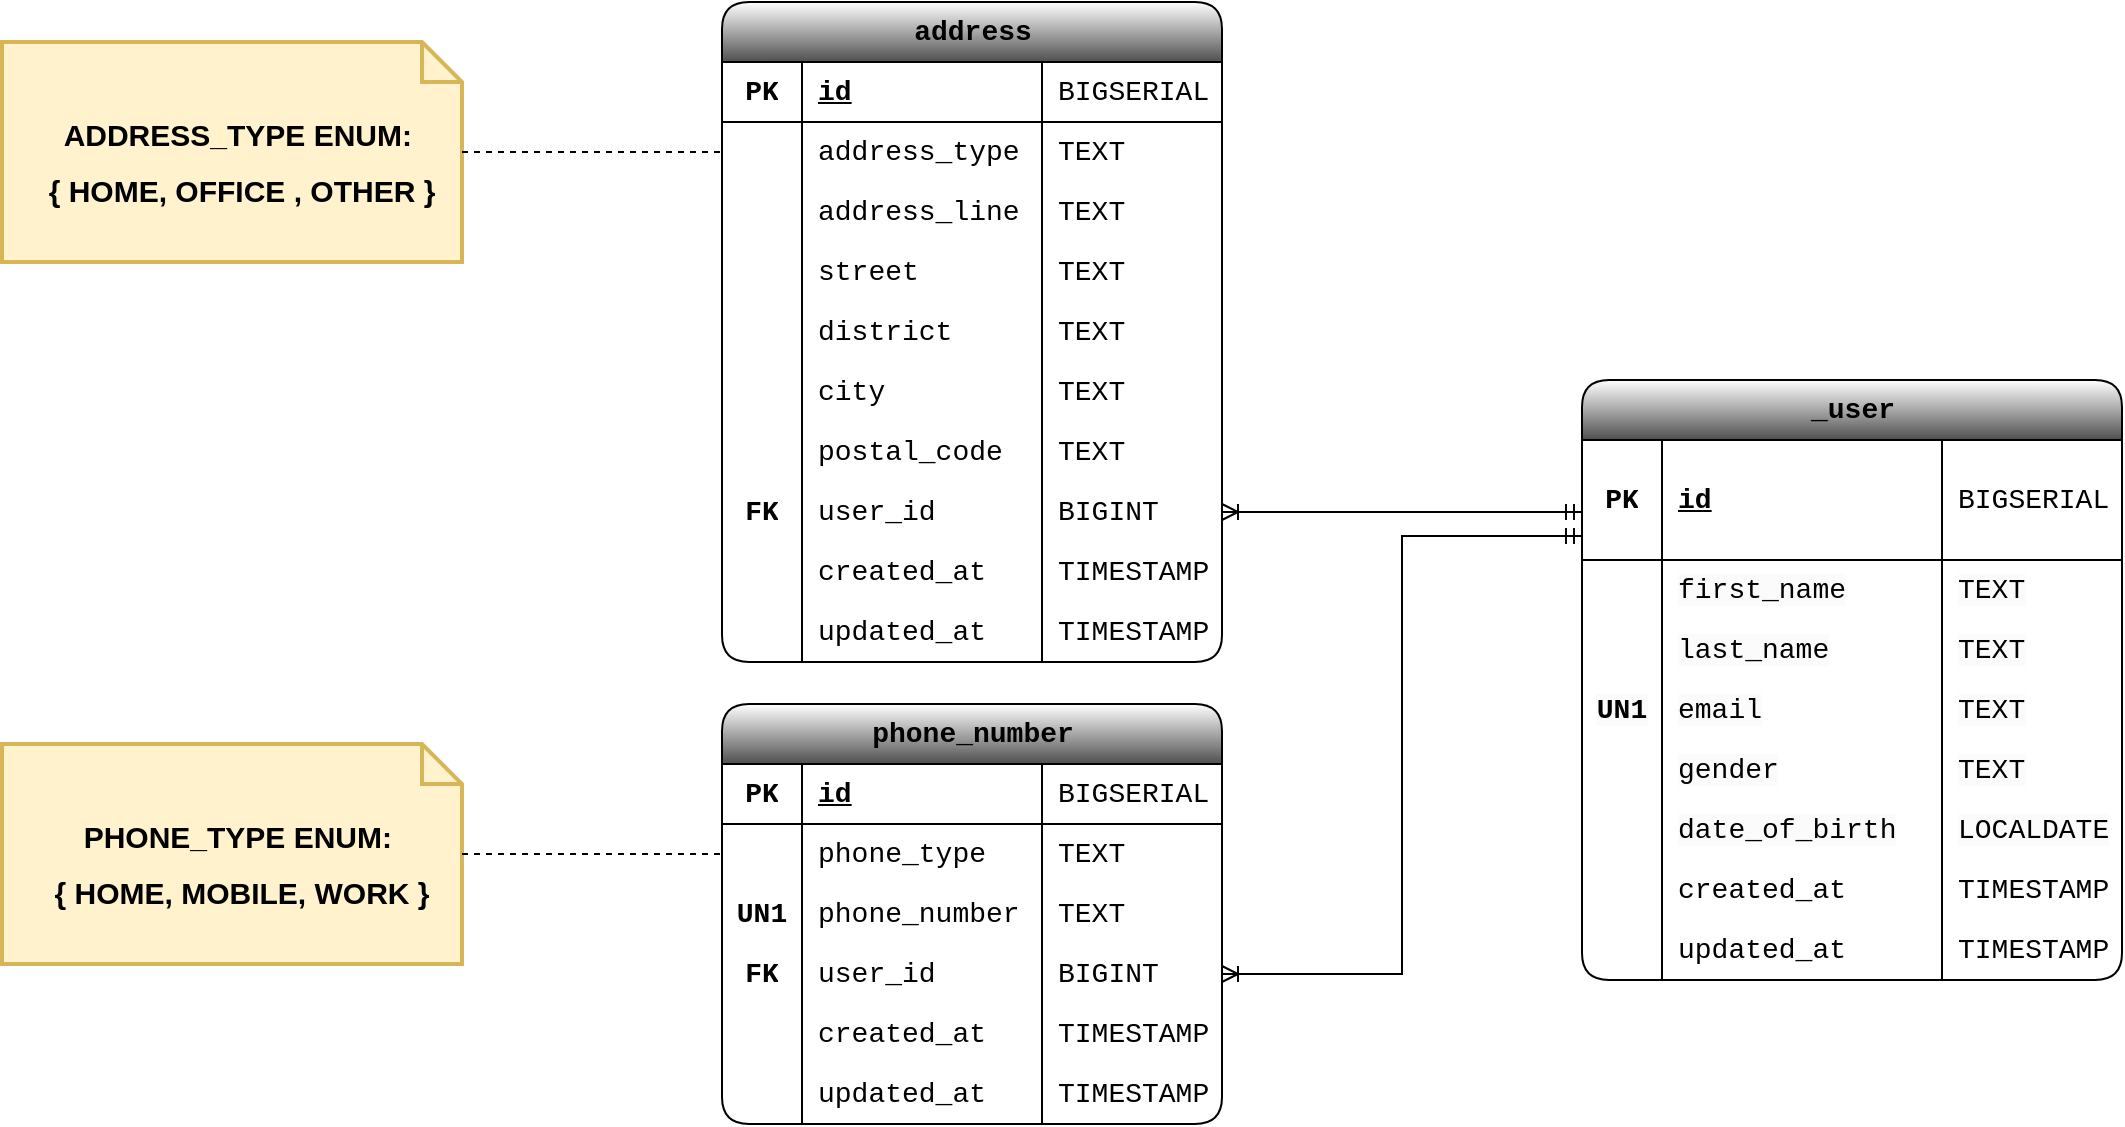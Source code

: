<mxfile version="22.1.22" type="embed">
  <diagram id="pfsB7XO9vnvyB_blYcO5" name="Page-1">
    <mxGraphModel dx="973" dy="765" grid="1" gridSize="10" guides="1" tooltips="1" connect="1" arrows="1" fold="1" page="1" pageScale="1" pageWidth="3300" pageHeight="4681" math="0" shadow="0">
      <root>
        <mxCell id="0" />
        <mxCell id="1" parent="0" />
        <mxCell id="47" value="_user" style="shape=table;startSize=30;container=1;collapsible=1;childLayout=tableLayout;fixedRows=1;rowLines=0;fontStyle=1;align=center;resizeLast=1;html=1;rounded=1;swimlaneFillColor=default;swimlaneLine=1;shadow=0;gradientDirection=south;gradientColor=#4F4F4F;fontFamily=Courier New;fontSize=14;verticalAlign=middle;fontColor=default;labelBackgroundColor=none;" parent="1" vertex="1">
          <mxGeometry x="870" y="1350" width="270" height="300" as="geometry" />
        </mxCell>
        <mxCell id="48" value="" style="shape=tableRow;horizontal=0;startSize=0;swimlaneHead=0;swimlaneBody=0;fillColor=none;collapsible=0;dropTarget=0;points=[[0,0.5],[1,0.5]];portConstraint=eastwest;top=0;left=0;right=0;bottom=1;fontFamily=Courier New;fontSize=14;verticalAlign=middle;fontColor=default;labelBackgroundColor=default;" parent="47" vertex="1">
          <mxGeometry y="30" width="270" height="60" as="geometry" />
        </mxCell>
        <mxCell id="49" value="PK" style="shape=partialRectangle;connectable=1;fillColor=none;top=0;left=0;bottom=0;right=0;fontStyle=1;overflow=hidden;html=1;fontFamily=Courier New;fontSize=14;verticalAlign=middle;fontColor=default;labelBackgroundColor=default;perimeter=rectanglePerimeter;snapToPoint=0;fixDash=0;points=[[0,0.2,0,0,0],[0,0.4,0,0,0],[0,0.6,0,0,0],[0,0.8,0,0,0]];" parent="48" vertex="1">
          <mxGeometry width="40" height="60" as="geometry">
            <mxRectangle width="40" height="60" as="alternateBounds" />
          </mxGeometry>
        </mxCell>
        <mxCell id="50" value="id" style="shape=partialRectangle;connectable=0;fillColor=none;top=0;left=0;bottom=0;right=0;align=left;spacingLeft=6;fontStyle=5;overflow=hidden;html=1;fontFamily=Courier New;fontSize=14;verticalAlign=middle;fontColor=default;labelBackgroundColor=default;" parent="48" vertex="1">
          <mxGeometry x="40" width="140" height="60" as="geometry">
            <mxRectangle width="140" height="60" as="alternateBounds" />
          </mxGeometry>
        </mxCell>
        <mxCell id="51" value="BIGSERIAL" style="shape=partialRectangle;connectable=1;fillColor=none;top=0;left=0;bottom=0;right=0;align=left;spacingLeft=6;fontStyle=0;overflow=hidden;html=1;fontFamily=Courier New;fontSize=14;verticalAlign=middle;fontColor=default;labelBackgroundColor=default;points=[[1,0.2,0,0,0],[1,0.4,0,0,0],[1,0.6,0,0,0],[1,0.8,0,0,0]];" parent="48" vertex="1">
          <mxGeometry x="180" width="90" height="60" as="geometry">
            <mxRectangle width="90" height="60" as="alternateBounds" />
          </mxGeometry>
        </mxCell>
        <mxCell id="52" style="shape=tableRow;horizontal=0;startSize=0;swimlaneHead=0;swimlaneBody=0;fillColor=none;collapsible=0;dropTarget=0;points=[[0,0.5],[1,0.5]];portConstraint=eastwest;top=0;left=0;right=0;bottom=0;fontFamily=Courier New;fontSize=14;verticalAlign=middle;fontColor=default;labelBackgroundColor=default;" parent="47" vertex="1">
          <mxGeometry y="90" width="270" height="30" as="geometry" />
        </mxCell>
        <mxCell id="53" value="" style="shape=partialRectangle;connectable=0;fillColor=none;top=0;left=0;bottom=0;right=0;editable=1;overflow=hidden;html=1;fontStyle=1;fontFamily=Courier New;fontSize=14;verticalAlign=middle;fontColor=default;labelBackgroundColor=default;" parent="52" vertex="1">
          <mxGeometry width="40" height="30" as="geometry">
            <mxRectangle width="40" height="30" as="alternateBounds" />
          </mxGeometry>
        </mxCell>
        <mxCell id="54" value="&lt;span style=&quot;background-color: rgb(251, 251, 251);&quot;&gt;first_name&lt;/span&gt;" style="shape=partialRectangle;connectable=0;fillColor=none;top=0;left=0;bottom=0;right=0;align=left;spacingLeft=6;overflow=hidden;html=1;fontFamily=Courier New;fontSize=14;verticalAlign=middle;fontColor=default;labelBackgroundColor=default;" parent="52" vertex="1">
          <mxGeometry x="40" width="140" height="30" as="geometry">
            <mxRectangle width="140" height="30" as="alternateBounds" />
          </mxGeometry>
        </mxCell>
        <mxCell id="55" value="&lt;span style=&quot;background-color: rgb(251, 251, 251);&quot;&gt;TEXT&lt;/span&gt;" style="shape=partialRectangle;connectable=0;fillColor=none;top=0;left=0;bottom=0;right=0;align=left;spacingLeft=6;overflow=hidden;html=1;fontFamily=Courier New;fontSize=14;verticalAlign=middle;fontColor=default;labelBackgroundColor=default;" parent="52" vertex="1">
          <mxGeometry x="180" width="90" height="30" as="geometry">
            <mxRectangle width="90" height="30" as="alternateBounds" />
          </mxGeometry>
        </mxCell>
        <mxCell id="56" style="shape=tableRow;horizontal=0;startSize=0;swimlaneHead=0;swimlaneBody=0;fillColor=none;collapsible=0;dropTarget=0;points=[[0,0.5],[1,0.5]];portConstraint=eastwest;top=0;left=0;right=0;bottom=0;fontFamily=Courier New;fontSize=14;verticalAlign=middle;fontColor=default;labelBackgroundColor=default;" parent="47" vertex="1">
          <mxGeometry y="120" width="270" height="30" as="geometry" />
        </mxCell>
        <mxCell id="57" style="shape=partialRectangle;connectable=0;fillColor=none;top=0;left=0;bottom=0;right=0;editable=1;overflow=hidden;html=1;fontStyle=1;fontFamily=Courier New;fontSize=14;verticalAlign=middle;fontColor=default;labelBackgroundColor=default;" parent="56" vertex="1">
          <mxGeometry width="40" height="30" as="geometry">
            <mxRectangle width="40" height="30" as="alternateBounds" />
          </mxGeometry>
        </mxCell>
        <mxCell id="58" value="&lt;span style=&quot;background-color: rgb(251, 251, 251);&quot;&gt;last_name&lt;/span&gt;" style="shape=partialRectangle;connectable=0;fillColor=none;top=0;left=0;bottom=0;right=0;align=left;spacingLeft=6;overflow=hidden;html=1;fontFamily=Courier New;fontSize=14;verticalAlign=middle;fontColor=default;labelBackgroundColor=default;" parent="56" vertex="1">
          <mxGeometry x="40" width="140" height="30" as="geometry">
            <mxRectangle width="140" height="30" as="alternateBounds" />
          </mxGeometry>
        </mxCell>
        <mxCell id="59" value="&lt;span style=&quot;background-color: rgb(251, 251, 251);&quot;&gt;TEXT&lt;/span&gt;" style="shape=partialRectangle;connectable=0;fillColor=none;top=0;left=0;bottom=0;right=0;align=left;spacingLeft=6;overflow=hidden;html=1;fontFamily=Courier New;fontSize=14;verticalAlign=middle;fontColor=default;labelBackgroundColor=default;" parent="56" vertex="1">
          <mxGeometry x="180" width="90" height="30" as="geometry">
            <mxRectangle width="90" height="30" as="alternateBounds" />
          </mxGeometry>
        </mxCell>
        <mxCell id="60" style="shape=tableRow;horizontal=0;startSize=0;swimlaneHead=0;swimlaneBody=0;fillColor=none;collapsible=0;dropTarget=0;points=[[0,0.5],[1,0.5]];portConstraint=eastwest;top=0;left=0;right=0;bottom=0;fontFamily=Courier New;fontSize=14;verticalAlign=middle;fontColor=default;labelBackgroundColor=default;" parent="47" vertex="1">
          <mxGeometry y="150" width="270" height="30" as="geometry" />
        </mxCell>
        <mxCell id="61" value="&lt;span style=&quot;background-color: rgb(251, 251, 251);&quot;&gt;UN1&lt;/span&gt;" style="shape=partialRectangle;connectable=0;fillColor=none;top=0;left=0;bottom=0;right=0;editable=1;overflow=hidden;html=1;fontStyle=1;fontFamily=Courier New;fontSize=14;verticalAlign=middle;fontColor=default;labelBackgroundColor=default;" parent="60" vertex="1">
          <mxGeometry width="40" height="30" as="geometry">
            <mxRectangle width="40" height="30" as="alternateBounds" />
          </mxGeometry>
        </mxCell>
        <mxCell id="62" value="&lt;span style=&quot;background-color: rgb(251, 251, 251);&quot;&gt;email&lt;/span&gt;" style="shape=partialRectangle;connectable=0;fillColor=none;top=0;left=0;bottom=0;right=0;align=left;spacingLeft=6;overflow=hidden;html=1;fontFamily=Courier New;fontSize=14;verticalAlign=middle;fontColor=default;labelBackgroundColor=default;" parent="60" vertex="1">
          <mxGeometry x="40" width="140" height="30" as="geometry">
            <mxRectangle width="140" height="30" as="alternateBounds" />
          </mxGeometry>
        </mxCell>
        <mxCell id="63" value="&lt;span style=&quot;background-color: rgb(251, 251, 251);&quot;&gt;TEXT&lt;/span&gt;" style="shape=partialRectangle;connectable=0;fillColor=none;top=0;left=0;bottom=0;right=0;align=left;spacingLeft=6;overflow=hidden;html=1;fontFamily=Courier New;fontSize=14;verticalAlign=middle;fontColor=default;labelBackgroundColor=default;" parent="60" vertex="1">
          <mxGeometry x="180" width="90" height="30" as="geometry">
            <mxRectangle width="90" height="30" as="alternateBounds" />
          </mxGeometry>
        </mxCell>
        <mxCell id="64" style="shape=tableRow;horizontal=0;startSize=0;swimlaneHead=0;swimlaneBody=0;fillColor=none;collapsible=0;dropTarget=0;points=[[0,0.5],[1,0.5]];portConstraint=eastwest;top=0;left=0;right=0;bottom=0;fontFamily=Courier New;fontSize=14;verticalAlign=middle;fontColor=default;labelBackgroundColor=default;" parent="47" vertex="1">
          <mxGeometry y="180" width="270" height="30" as="geometry" />
        </mxCell>
        <mxCell id="65" style="shape=partialRectangle;connectable=0;fillColor=none;top=0;left=0;bottom=0;right=0;editable=1;overflow=hidden;html=1;fontStyle=1;fontFamily=Courier New;fontSize=14;verticalAlign=middle;fontColor=default;labelBackgroundColor=default;" parent="64" vertex="1">
          <mxGeometry width="40" height="30" as="geometry">
            <mxRectangle width="40" height="30" as="alternateBounds" />
          </mxGeometry>
        </mxCell>
        <mxCell id="66" value="&lt;span style=&quot;background-color: rgb(251, 251, 251);&quot;&gt;gender&lt;/span&gt;" style="shape=partialRectangle;connectable=0;fillColor=none;top=0;left=0;bottom=0;right=0;align=left;spacingLeft=6;overflow=hidden;html=1;fontFamily=Courier New;fontSize=14;verticalAlign=middle;fontColor=default;labelBackgroundColor=default;" parent="64" vertex="1">
          <mxGeometry x="40" width="140" height="30" as="geometry">
            <mxRectangle width="140" height="30" as="alternateBounds" />
          </mxGeometry>
        </mxCell>
        <mxCell id="67" value="&lt;span style=&quot;background-color: rgb(251, 251, 251);&quot;&gt;TEXT&lt;/span&gt;" style="shape=partialRectangle;connectable=0;fillColor=none;top=0;left=0;bottom=0;right=0;align=left;spacingLeft=6;overflow=hidden;html=1;fontFamily=Courier New;fontSize=14;verticalAlign=middle;fontColor=default;labelBackgroundColor=default;" parent="64" vertex="1">
          <mxGeometry x="180" width="90" height="30" as="geometry">
            <mxRectangle width="90" height="30" as="alternateBounds" />
          </mxGeometry>
        </mxCell>
        <mxCell id="68" style="shape=tableRow;horizontal=0;startSize=0;swimlaneHead=0;swimlaneBody=0;fillColor=none;collapsible=0;dropTarget=0;points=[[0,0.5],[1,0.5]];portConstraint=eastwest;top=0;left=0;right=0;bottom=0;fontFamily=Courier New;fontSize=14;verticalAlign=middle;fontColor=default;labelBackgroundColor=default;" parent="47" vertex="1">
          <mxGeometry y="210" width="270" height="30" as="geometry" />
        </mxCell>
        <mxCell id="69" style="shape=partialRectangle;connectable=0;fillColor=none;top=0;left=0;bottom=0;right=0;editable=1;overflow=hidden;html=1;fontStyle=1;fontFamily=Courier New;fontSize=14;verticalAlign=middle;fontColor=default;labelBackgroundColor=default;" parent="68" vertex="1">
          <mxGeometry width="40" height="30" as="geometry">
            <mxRectangle width="40" height="30" as="alternateBounds" />
          </mxGeometry>
        </mxCell>
        <mxCell id="70" value="&lt;span style=&quot;background-color: rgb(251, 251, 251);&quot;&gt;date_of_birth&lt;/span&gt;" style="shape=partialRectangle;connectable=0;fillColor=none;top=0;left=0;bottom=0;right=0;align=left;spacingLeft=6;overflow=hidden;html=1;fontFamily=Courier New;fontSize=14;verticalAlign=middle;fontColor=default;labelBackgroundColor=default;" parent="68" vertex="1">
          <mxGeometry x="40" width="140" height="30" as="geometry">
            <mxRectangle width="140" height="30" as="alternateBounds" />
          </mxGeometry>
        </mxCell>
        <mxCell id="71" value="&lt;span style=&quot;background-color: rgb(251, 251, 251);&quot;&gt;LOCALDATE&lt;/span&gt;" style="shape=partialRectangle;connectable=0;fillColor=none;top=0;left=0;bottom=0;right=0;align=left;spacingLeft=6;overflow=hidden;html=1;fontFamily=Courier New;fontSize=14;verticalAlign=middle;fontColor=default;labelBackgroundColor=default;" parent="68" vertex="1">
          <mxGeometry x="180" width="90" height="30" as="geometry">
            <mxRectangle width="90" height="30" as="alternateBounds" />
          </mxGeometry>
        </mxCell>
        <mxCell id="84" value="" style="shape=tableRow;horizontal=0;startSize=0;swimlaneHead=0;swimlaneBody=0;fillColor=none;collapsible=0;dropTarget=0;points=[[0,0.5],[1,0.5]];portConstraint=eastwest;top=0;left=0;right=0;bottom=0;fontFamily=Courier New;fontSize=14;verticalAlign=middle;fontColor=default;labelBackgroundColor=default;" parent="47" vertex="1">
          <mxGeometry y="240" width="270" height="30" as="geometry" />
        </mxCell>
        <mxCell id="85" value="" style="shape=partialRectangle;connectable=0;fillColor=none;top=0;left=0;bottom=0;right=0;editable=1;overflow=hidden;html=1;fontStyle=1;fontFamily=Courier New;fontSize=14;verticalAlign=middle;fontColor=default;labelBackgroundColor=default;" parent="84" vertex="1">
          <mxGeometry width="40" height="30" as="geometry">
            <mxRectangle width="40" height="30" as="alternateBounds" />
          </mxGeometry>
        </mxCell>
        <mxCell id="86" value="created_at" style="shape=partialRectangle;connectable=0;fillColor=none;top=0;left=0;bottom=0;right=0;align=left;spacingLeft=6;overflow=hidden;html=1;fontFamily=Courier New;fontSize=14;verticalAlign=middle;fontColor=default;labelBackgroundColor=default;" parent="84" vertex="1">
          <mxGeometry x="40" width="140" height="30" as="geometry">
            <mxRectangle width="140" height="30" as="alternateBounds" />
          </mxGeometry>
        </mxCell>
        <mxCell id="87" value="TIMESTAMP" style="shape=partialRectangle;connectable=0;fillColor=none;top=0;left=0;bottom=0;right=0;align=left;spacingLeft=6;overflow=hidden;html=1;fontFamily=Courier New;fontSize=14;verticalAlign=middle;fontColor=default;labelBackgroundColor=default;" parent="84" vertex="1">
          <mxGeometry x="180" width="90" height="30" as="geometry">
            <mxRectangle width="90" height="30" as="alternateBounds" />
          </mxGeometry>
        </mxCell>
        <mxCell id="88" style="shape=tableRow;horizontal=0;startSize=0;swimlaneHead=0;swimlaneBody=0;fillColor=none;collapsible=0;dropTarget=0;points=[[0,0.5],[1,0.5]];portConstraint=eastwest;top=0;left=0;right=0;bottom=0;fontFamily=Courier New;fontSize=14;verticalAlign=middle;fontColor=default;labelBackgroundColor=default;" parent="47" vertex="1">
          <mxGeometry y="270" width="270" height="30" as="geometry" />
        </mxCell>
        <mxCell id="89" style="shape=partialRectangle;connectable=0;fillColor=none;top=0;left=0;bottom=0;right=0;editable=1;overflow=hidden;html=1;fontFamily=Courier New;fontSize=14;verticalAlign=middle;fontColor=default;labelBackgroundColor=default;" parent="88" vertex="1">
          <mxGeometry width="40" height="30" as="geometry">
            <mxRectangle width="40" height="30" as="alternateBounds" />
          </mxGeometry>
        </mxCell>
        <mxCell id="90" value="updated_at" style="shape=partialRectangle;connectable=0;fillColor=none;top=0;left=0;bottom=0;right=0;align=left;spacingLeft=6;overflow=hidden;html=1;fontFamily=Courier New;fontSize=14;verticalAlign=middle;fontColor=default;labelBackgroundColor=default;" parent="88" vertex="1">
          <mxGeometry x="40" width="140" height="30" as="geometry">
            <mxRectangle width="140" height="30" as="alternateBounds" />
          </mxGeometry>
        </mxCell>
        <mxCell id="91" value="TIMESTAMP" style="shape=partialRectangle;connectable=0;fillColor=none;top=0;left=0;bottom=0;right=0;align=left;spacingLeft=6;overflow=hidden;html=1;fontFamily=Courier New;fontSize=14;verticalAlign=middle;fontColor=default;labelBackgroundColor=default;" parent="88" vertex="1">
          <mxGeometry x="180" width="90" height="30" as="geometry">
            <mxRectangle width="90" height="30" as="alternateBounds" />
          </mxGeometry>
        </mxCell>
        <mxCell id="92" value="phone_number" style="shape=table;startSize=30;container=1;collapsible=1;childLayout=tableLayout;fixedRows=1;rowLines=0;fontStyle=1;align=center;resizeLast=1;html=1;rounded=1;swimlaneFillColor=default;gradientColor=#4f4f4f;fontFamily=Courier New;fontSize=14;verticalAlign=middle;fontColor=default;labelBackgroundColor=none;" parent="1" vertex="1">
          <mxGeometry x="440" y="1512" width="250" height="210" as="geometry" />
        </mxCell>
        <mxCell id="93" value="" style="shape=tableRow;horizontal=0;startSize=0;swimlaneHead=0;swimlaneBody=0;fillColor=none;collapsible=0;dropTarget=0;points=[[0,0.5],[1,0.5]];portConstraint=eastwest;top=0;left=0;right=0;bottom=1;html=1;fontFamily=Courier New;fontSize=14;verticalAlign=middle;fontColor=default;labelBackgroundColor=default;" parent="92" vertex="1">
          <mxGeometry y="30" width="250" height="30" as="geometry" />
        </mxCell>
        <mxCell id="94" value="PK" style="shape=partialRectangle;connectable=0;fillColor=none;top=0;left=0;bottom=0;right=0;fontStyle=1;overflow=hidden;html=1;fontFamily=Courier New;fontSize=14;verticalAlign=middle;fontColor=default;labelBackgroundColor=default;" parent="93" vertex="1">
          <mxGeometry width="40" height="30" as="geometry">
            <mxRectangle width="40" height="30" as="alternateBounds" />
          </mxGeometry>
        </mxCell>
        <mxCell id="95" value="id" style="shape=partialRectangle;connectable=0;fillColor=none;top=0;left=0;bottom=0;right=0;align=left;spacingLeft=6;fontStyle=5;overflow=hidden;html=1;fontFamily=Courier New;fontSize=14;verticalAlign=middle;fontColor=default;labelBackgroundColor=default;" parent="93" vertex="1">
          <mxGeometry x="40" width="120" height="30" as="geometry">
            <mxRectangle width="120" height="30" as="alternateBounds" />
          </mxGeometry>
        </mxCell>
        <mxCell id="96" value="BIGSERIAL" style="shape=partialRectangle;connectable=0;fillColor=none;top=0;left=0;bottom=0;right=0;align=left;spacingLeft=6;fontStyle=0;overflow=hidden;html=1;fontFamily=Courier New;fontSize=14;verticalAlign=middle;fontColor=default;labelBackgroundColor=default;" parent="93" vertex="1">
          <mxGeometry x="160" width="90" height="30" as="geometry">
            <mxRectangle width="90" height="30" as="alternateBounds" />
          </mxGeometry>
        </mxCell>
        <mxCell id="97" style="shape=tableRow;horizontal=0;startSize=0;swimlaneHead=0;swimlaneBody=0;fillColor=none;collapsible=0;dropTarget=0;points=[[0,0.5],[1,0.5]];portConstraint=eastwest;top=0;left=0;right=0;bottom=0;html=1;fontFamily=Courier New;fontSize=14;verticalAlign=middle;fontColor=default;labelBackgroundColor=default;" parent="92" vertex="1">
          <mxGeometry y="60" width="250" height="30" as="geometry" />
        </mxCell>
        <mxCell id="98" value="" style="shape=partialRectangle;connectable=0;fillColor=none;top=0;left=0;bottom=0;right=0;editable=1;overflow=hidden;html=1;fontFamily=Courier New;fontSize=14;verticalAlign=middle;fontColor=default;labelBackgroundColor=default;" parent="97" vertex="1">
          <mxGeometry width="40" height="30" as="geometry">
            <mxRectangle width="40" height="30" as="alternateBounds" />
          </mxGeometry>
        </mxCell>
        <mxCell id="99" value="phone_type" style="shape=partialRectangle;connectable=0;fillColor=none;top=0;left=0;bottom=0;right=0;align=left;spacingLeft=6;overflow=hidden;html=1;fontFamily=Courier New;fontSize=14;verticalAlign=middle;fontColor=default;labelBackgroundColor=default;" parent="97" vertex="1">
          <mxGeometry x="40" width="120" height="30" as="geometry">
            <mxRectangle width="120" height="30" as="alternateBounds" />
          </mxGeometry>
        </mxCell>
        <mxCell id="100" value="TEXT" style="shape=partialRectangle;connectable=0;fillColor=none;top=0;left=0;bottom=0;right=0;align=left;spacingLeft=6;overflow=hidden;html=1;fontFamily=Courier New;fontSize=14;verticalAlign=middle;fontColor=default;labelBackgroundColor=default;" parent="97" vertex="1">
          <mxGeometry x="160" width="90" height="30" as="geometry">
            <mxRectangle width="90" height="30" as="alternateBounds" />
          </mxGeometry>
        </mxCell>
        <mxCell id="101" style="shape=tableRow;horizontal=0;startSize=0;swimlaneHead=0;swimlaneBody=0;fillColor=none;collapsible=0;dropTarget=0;points=[[0,0.5],[1,0.5]];portConstraint=eastwest;top=0;left=0;right=0;bottom=0;html=1;fontFamily=Courier New;fontSize=14;verticalAlign=middle;fontColor=default;labelBackgroundColor=default;" parent="92" vertex="1">
          <mxGeometry y="90" width="250" height="30" as="geometry" />
        </mxCell>
        <mxCell id="102" value="&lt;b style=&quot;border-color: var(--border-color); forced-color-adjust: none;&quot;&gt;UN1&lt;/b&gt;" style="shape=partialRectangle;connectable=0;fillColor=none;top=0;left=0;bottom=0;right=0;editable=1;overflow=hidden;html=1;fontFamily=Courier New;fontSize=14;verticalAlign=middle;fontColor=default;labelBackgroundColor=default;" parent="101" vertex="1">
          <mxGeometry width="40" height="30" as="geometry">
            <mxRectangle width="40" height="30" as="alternateBounds" />
          </mxGeometry>
        </mxCell>
        <mxCell id="103" value="phone_number" style="shape=partialRectangle;connectable=0;fillColor=none;top=0;left=0;bottom=0;right=0;align=left;spacingLeft=6;overflow=hidden;html=1;fontFamily=Courier New;fontSize=14;verticalAlign=middle;fontColor=default;labelBackgroundColor=default;" parent="101" vertex="1">
          <mxGeometry x="40" width="120" height="30" as="geometry">
            <mxRectangle width="120" height="30" as="alternateBounds" />
          </mxGeometry>
        </mxCell>
        <mxCell id="104" value="TEXT" style="shape=partialRectangle;connectable=0;fillColor=none;top=0;left=0;bottom=0;right=0;align=left;spacingLeft=6;overflow=hidden;html=1;fontFamily=Courier New;fontSize=14;verticalAlign=middle;fontColor=default;labelBackgroundColor=default;" parent="101" vertex="1">
          <mxGeometry x="160" width="90" height="30" as="geometry">
            <mxRectangle width="90" height="30" as="alternateBounds" />
          </mxGeometry>
        </mxCell>
        <mxCell id="105" style="shape=tableRow;horizontal=0;startSize=0;swimlaneHead=0;swimlaneBody=0;fillColor=none;collapsible=0;dropTarget=0;points=[[0,0.5],[1,0.5]];portConstraint=eastwest;top=0;left=0;right=0;bottom=0;html=1;fontFamily=Courier New;fontSize=14;verticalAlign=middle;fontColor=default;labelBackgroundColor=default;" parent="92" vertex="1">
          <mxGeometry y="120" width="250" height="30" as="geometry" />
        </mxCell>
        <mxCell id="106" value="&lt;b style=&quot;border-color: var(--border-color);&quot;&gt;FK&lt;/b&gt;" style="shape=partialRectangle;connectable=0;fillColor=none;top=0;left=0;bottom=0;right=0;editable=1;overflow=hidden;html=1;fontFamily=Courier New;fontSize=14;verticalAlign=middle;fontColor=default;labelBackgroundColor=default;" parent="105" vertex="1">
          <mxGeometry width="40" height="30" as="geometry">
            <mxRectangle width="40" height="30" as="alternateBounds" />
          </mxGeometry>
        </mxCell>
        <mxCell id="107" value="user_id" style="shape=partialRectangle;connectable=0;fillColor=none;top=0;left=0;bottom=0;right=0;align=left;spacingLeft=6;overflow=hidden;html=1;fontFamily=Courier New;fontSize=14;verticalAlign=middle;fontColor=default;labelBackgroundColor=default;" parent="105" vertex="1">
          <mxGeometry x="40" width="120" height="30" as="geometry">
            <mxRectangle width="120" height="30" as="alternateBounds" />
          </mxGeometry>
        </mxCell>
        <mxCell id="108" value="BIGINT" style="shape=partialRectangle;connectable=0;fillColor=none;top=0;left=0;bottom=0;right=0;align=left;spacingLeft=6;overflow=hidden;html=1;fontFamily=Courier New;fontSize=14;verticalAlign=middle;fontColor=default;labelBackgroundColor=default;" parent="105" vertex="1">
          <mxGeometry x="160" width="90" height="30" as="geometry">
            <mxRectangle width="90" height="30" as="alternateBounds" />
          </mxGeometry>
        </mxCell>
        <mxCell id="109" value="" style="shape=tableRow;horizontal=0;startSize=0;swimlaneHead=0;swimlaneBody=0;fillColor=none;collapsible=0;dropTarget=0;points=[[0,0.5],[1,0.5]];portConstraint=eastwest;top=0;left=0;right=0;bottom=0;html=1;fontFamily=Courier New;fontSize=14;verticalAlign=middle;fontColor=default;labelBackgroundColor=default;" parent="92" vertex="1">
          <mxGeometry y="150" width="250" height="30" as="geometry" />
        </mxCell>
        <mxCell id="110" value="" style="shape=partialRectangle;connectable=0;fillColor=none;top=0;left=0;bottom=0;right=0;editable=1;overflow=hidden;html=1;fontFamily=Courier New;fontSize=14;verticalAlign=middle;fontColor=default;labelBackgroundColor=default;" parent="109" vertex="1">
          <mxGeometry width="40" height="30" as="geometry">
            <mxRectangle width="40" height="30" as="alternateBounds" />
          </mxGeometry>
        </mxCell>
        <mxCell id="111" value="created_at" style="shape=partialRectangle;connectable=0;fillColor=none;top=0;left=0;bottom=0;right=0;align=left;spacingLeft=6;overflow=hidden;html=1;fontFamily=Courier New;fontSize=14;verticalAlign=middle;fontColor=default;labelBackgroundColor=default;" parent="109" vertex="1">
          <mxGeometry x="40" width="120" height="30" as="geometry">
            <mxRectangle width="120" height="30" as="alternateBounds" />
          </mxGeometry>
        </mxCell>
        <mxCell id="112" value="TIMESTAMP" style="shape=partialRectangle;connectable=0;fillColor=none;top=0;left=0;bottom=0;right=0;align=left;spacingLeft=6;overflow=hidden;html=1;fontFamily=Courier New;fontSize=14;verticalAlign=middle;fontColor=default;labelBackgroundColor=default;" parent="109" vertex="1">
          <mxGeometry x="160" width="90" height="30" as="geometry">
            <mxRectangle width="90" height="30" as="alternateBounds" />
          </mxGeometry>
        </mxCell>
        <mxCell id="113" style="shape=tableRow;horizontal=0;startSize=0;swimlaneHead=0;swimlaneBody=0;fillColor=none;collapsible=0;dropTarget=0;points=[[0,0.5],[1,0.5]];portConstraint=eastwest;top=0;left=0;right=0;bottom=0;html=1;fontFamily=Courier New;fontSize=14;verticalAlign=middle;fontColor=default;labelBackgroundColor=default;" parent="92" vertex="1">
          <mxGeometry y="180" width="250" height="30" as="geometry" />
        </mxCell>
        <mxCell id="114" style="shape=partialRectangle;connectable=0;fillColor=none;top=0;left=0;bottom=0;right=0;editable=1;overflow=hidden;html=1;fontFamily=Courier New;fontSize=14;verticalAlign=middle;fontColor=default;labelBackgroundColor=default;" parent="113" vertex="1">
          <mxGeometry width="40" height="30" as="geometry">
            <mxRectangle width="40" height="30" as="alternateBounds" />
          </mxGeometry>
        </mxCell>
        <mxCell id="115" value="updated_at" style="shape=partialRectangle;connectable=0;fillColor=none;top=0;left=0;bottom=0;right=0;align=left;spacingLeft=6;overflow=hidden;html=1;fontFamily=Courier New;fontSize=14;verticalAlign=middle;fontColor=default;labelBackgroundColor=default;" parent="113" vertex="1">
          <mxGeometry x="40" width="120" height="30" as="geometry">
            <mxRectangle width="120" height="30" as="alternateBounds" />
          </mxGeometry>
        </mxCell>
        <mxCell id="116" value="TIMESTAMP" style="shape=partialRectangle;connectable=0;fillColor=none;top=0;left=0;bottom=0;right=0;align=left;spacingLeft=6;overflow=hidden;html=1;fontFamily=Courier New;fontSize=14;verticalAlign=middle;fontColor=default;labelBackgroundColor=default;" parent="113" vertex="1">
          <mxGeometry x="160" width="90" height="30" as="geometry">
            <mxRectangle width="90" height="30" as="alternateBounds" />
          </mxGeometry>
        </mxCell>
        <mxCell id="117" style="edgeStyle=orthogonalEdgeStyle;rounded=0;orthogonalLoop=1;jettySize=auto;html=1;entryX=0;entryY=0.8;entryDx=0;entryDy=0;entryPerimeter=0;endArrow=ERmandOne;endFill=0;startArrow=ERoneToMany;startFill=0;" parent="1" source="105" target="49" edge="1">
          <mxGeometry relative="1" as="geometry" />
        </mxCell>
        <mxCell id="178" value="&lt;p style=&quot;color: rgb(0, 0, 0); font-size: 15px; margin: 10px 0px 0px 10px;&quot;&gt;&lt;b&gt;PHONE_TYPE ENUM:&amp;nbsp;&lt;/b&gt;&lt;/p&gt;&lt;p style=&quot;color: rgb(0, 0, 0); font-size: 15px; margin: 10px 0px 0px 10px;&quot;&gt;&lt;b&gt;{ HOME, MOBILE, WORK }&lt;/b&gt;&lt;/p&gt;" style="shape=note;strokeWidth=2;fontSize=14;size=20;whiteSpace=wrap;html=1;fillColor=#fff2cc;strokeColor=#d6b656;fontColor=#666600;fontFamily=Helvetica;labelBackgroundColor=none;" parent="1" vertex="1">
          <mxGeometry x="80" y="1532" width="230" height="110" as="geometry" />
        </mxCell>
        <mxCell id="179" value="" style="rounded=0;endArrow=none;dashed=1;html=1;strokeColor=default;align=center;verticalAlign=middle;fontFamily=Helvetica;fontSize=11;fontColor=default;labelBackgroundColor=default;edgeStyle=elbowEdgeStyle;" parent="1" source="178" target="97" edge="1">
          <mxGeometry relative="1" as="geometry">
            <mxPoint x="400" y="1655" as="targetPoint" />
            <mxPoint x="310" y="1655" as="sourcePoint" />
          </mxGeometry>
        </mxCell>
        <mxCell id="180" value="address" style="shape=table;startSize=30;container=1;collapsible=1;childLayout=tableLayout;fixedRows=1;rowLines=0;fontStyle=1;align=center;resizeLast=1;html=1;rounded=1;swimlaneFillColor=default;gradientColor=#4f4f4f;fontFamily=Courier New;fontSize=14;verticalAlign=middle;fontColor=default;labelBackgroundColor=none;" parent="1" vertex="1">
          <mxGeometry x="440" y="1161" width="250" height="330" as="geometry" />
        </mxCell>
        <mxCell id="181" value="" style="shape=tableRow;horizontal=0;startSize=0;swimlaneHead=0;swimlaneBody=0;fillColor=none;collapsible=0;dropTarget=0;points=[[0,0.5],[1,0.5]];portConstraint=eastwest;top=0;left=0;right=0;bottom=1;html=1;fontFamily=Courier New;fontSize=14;verticalAlign=middle;fontColor=default;labelBackgroundColor=default;" parent="180" vertex="1">
          <mxGeometry y="30" width="250" height="30" as="geometry" />
        </mxCell>
        <mxCell id="182" value="PK" style="shape=partialRectangle;connectable=0;fillColor=none;top=0;left=0;bottom=0;right=0;fontStyle=1;overflow=hidden;html=1;fontFamily=Courier New;fontSize=14;verticalAlign=middle;fontColor=default;labelBackgroundColor=default;" parent="181" vertex="1">
          <mxGeometry width="40" height="30" as="geometry">
            <mxRectangle width="40" height="30" as="alternateBounds" />
          </mxGeometry>
        </mxCell>
        <mxCell id="183" value="id" style="shape=partialRectangle;connectable=0;fillColor=none;top=0;left=0;bottom=0;right=0;align=left;spacingLeft=6;fontStyle=5;overflow=hidden;html=1;fontFamily=Courier New;fontSize=14;verticalAlign=middle;fontColor=default;labelBackgroundColor=default;" parent="181" vertex="1">
          <mxGeometry x="40" width="120" height="30" as="geometry">
            <mxRectangle width="120" height="30" as="alternateBounds" />
          </mxGeometry>
        </mxCell>
        <mxCell id="184" value="BIGSERIAL" style="shape=partialRectangle;connectable=0;fillColor=none;top=0;left=0;bottom=0;right=0;align=left;spacingLeft=6;fontStyle=0;overflow=hidden;html=1;fontFamily=Courier New;fontSize=14;verticalAlign=middle;fontColor=default;labelBackgroundColor=default;" parent="181" vertex="1">
          <mxGeometry x="160" width="90" height="30" as="geometry">
            <mxRectangle width="90" height="30" as="alternateBounds" />
          </mxGeometry>
        </mxCell>
        <mxCell id="222" style="shape=tableRow;horizontal=0;startSize=0;swimlaneHead=0;swimlaneBody=0;fillColor=none;collapsible=0;dropTarget=0;points=[[0,0.5],[1,0.5]];portConstraint=eastwest;top=0;left=0;right=0;bottom=0;html=1;fontFamily=Courier New;fontSize=14;verticalAlign=middle;fontColor=default;labelBackgroundColor=default;" parent="180" vertex="1">
          <mxGeometry y="60" width="250" height="30" as="geometry" />
        </mxCell>
        <mxCell id="223" style="shape=partialRectangle;connectable=0;fillColor=none;top=0;left=0;bottom=0;right=0;editable=1;overflow=hidden;html=1;fontFamily=Courier New;fontSize=14;verticalAlign=middle;fontColor=default;labelBackgroundColor=default;" parent="222" vertex="1">
          <mxGeometry width="40" height="30" as="geometry">
            <mxRectangle width="40" height="30" as="alternateBounds" />
          </mxGeometry>
        </mxCell>
        <mxCell id="224" value="address_type" style="shape=partialRectangle;connectable=0;fillColor=none;top=0;left=0;bottom=0;right=0;align=left;spacingLeft=6;overflow=hidden;html=1;fontFamily=Courier New;fontSize=14;verticalAlign=middle;fontColor=default;labelBackgroundColor=default;" parent="222" vertex="1">
          <mxGeometry x="40" width="120" height="30" as="geometry">
            <mxRectangle width="120" height="30" as="alternateBounds" />
          </mxGeometry>
        </mxCell>
        <mxCell id="225" value="TEXT" style="shape=partialRectangle;connectable=0;fillColor=none;top=0;left=0;bottom=0;right=0;align=left;spacingLeft=6;overflow=hidden;html=1;fontFamily=Courier New;fontSize=14;verticalAlign=middle;fontColor=default;labelBackgroundColor=default;" parent="222" vertex="1">
          <mxGeometry x="160" width="90" height="30" as="geometry">
            <mxRectangle width="90" height="30" as="alternateBounds" />
          </mxGeometry>
        </mxCell>
        <mxCell id="185" style="shape=tableRow;horizontal=0;startSize=0;swimlaneHead=0;swimlaneBody=0;fillColor=none;collapsible=0;dropTarget=0;points=[[0,0.5],[1,0.5]];portConstraint=eastwest;top=0;left=0;right=0;bottom=0;html=1;fontFamily=Courier New;fontSize=14;verticalAlign=middle;fontColor=default;labelBackgroundColor=default;" parent="180" vertex="1">
          <mxGeometry y="90" width="250" height="30" as="geometry" />
        </mxCell>
        <mxCell id="186" style="shape=partialRectangle;connectable=0;fillColor=none;top=0;left=0;bottom=0;right=0;editable=1;overflow=hidden;html=1;fontFamily=Courier New;fontSize=14;verticalAlign=middle;fontColor=default;labelBackgroundColor=default;" parent="185" vertex="1">
          <mxGeometry width="40" height="30" as="geometry">
            <mxRectangle width="40" height="30" as="alternateBounds" />
          </mxGeometry>
        </mxCell>
        <mxCell id="187" value="address_line" style="shape=partialRectangle;connectable=0;fillColor=none;top=0;left=0;bottom=0;right=0;align=left;spacingLeft=6;overflow=hidden;html=1;fontFamily=Courier New;fontSize=14;verticalAlign=middle;fontColor=default;labelBackgroundColor=default;" parent="185" vertex="1">
          <mxGeometry x="40" width="120" height="30" as="geometry">
            <mxRectangle width="120" height="30" as="alternateBounds" />
          </mxGeometry>
        </mxCell>
        <mxCell id="188" value="TEXT" style="shape=partialRectangle;connectable=0;fillColor=none;top=0;left=0;bottom=0;right=0;align=left;spacingLeft=6;overflow=hidden;html=1;fontFamily=Courier New;fontSize=14;verticalAlign=middle;fontColor=default;labelBackgroundColor=default;" parent="185" vertex="1">
          <mxGeometry x="160" width="90" height="30" as="geometry">
            <mxRectangle width="90" height="30" as="alternateBounds" />
          </mxGeometry>
        </mxCell>
        <mxCell id="189" style="shape=tableRow;horizontal=0;startSize=0;swimlaneHead=0;swimlaneBody=0;fillColor=none;collapsible=0;dropTarget=0;points=[[0,0.5],[1,0.5]];portConstraint=eastwest;top=0;left=0;right=0;bottom=0;html=1;fontFamily=Courier New;fontSize=14;verticalAlign=middle;fontColor=default;labelBackgroundColor=default;" parent="180" vertex="1">
          <mxGeometry y="120" width="250" height="30" as="geometry" />
        </mxCell>
        <mxCell id="190" style="shape=partialRectangle;connectable=0;fillColor=none;top=0;left=0;bottom=0;right=0;editable=1;overflow=hidden;html=1;fontFamily=Courier New;fontSize=14;verticalAlign=middle;fontColor=default;labelBackgroundColor=default;" parent="189" vertex="1">
          <mxGeometry width="40" height="30" as="geometry">
            <mxRectangle width="40" height="30" as="alternateBounds" />
          </mxGeometry>
        </mxCell>
        <mxCell id="191" value="street" style="shape=partialRectangle;connectable=0;fillColor=none;top=0;left=0;bottom=0;right=0;align=left;spacingLeft=6;overflow=hidden;html=1;fontFamily=Courier New;fontSize=14;verticalAlign=middle;fontColor=default;labelBackgroundColor=default;" parent="189" vertex="1">
          <mxGeometry x="40" width="120" height="30" as="geometry">
            <mxRectangle width="120" height="30" as="alternateBounds" />
          </mxGeometry>
        </mxCell>
        <mxCell id="192" value="TEXT" style="shape=partialRectangle;connectable=0;fillColor=none;top=0;left=0;bottom=0;right=0;align=left;spacingLeft=6;overflow=hidden;html=1;fontFamily=Courier New;fontSize=14;verticalAlign=middle;fontColor=default;labelBackgroundColor=default;" parent="189" vertex="1">
          <mxGeometry x="160" width="90" height="30" as="geometry">
            <mxRectangle width="90" height="30" as="alternateBounds" />
          </mxGeometry>
        </mxCell>
        <mxCell id="193" style="shape=tableRow;horizontal=0;startSize=0;swimlaneHead=0;swimlaneBody=0;fillColor=none;collapsible=0;dropTarget=0;points=[[0,0.5],[1,0.5]];portConstraint=eastwest;top=0;left=0;right=0;bottom=0;html=1;fontFamily=Courier New;fontSize=14;verticalAlign=middle;fontColor=default;labelBackgroundColor=default;" parent="180" vertex="1">
          <mxGeometry y="150" width="250" height="30" as="geometry" />
        </mxCell>
        <mxCell id="194" style="shape=partialRectangle;connectable=0;fillColor=none;top=0;left=0;bottom=0;right=0;editable=1;overflow=hidden;html=1;fontFamily=Courier New;fontSize=14;verticalAlign=middle;fontColor=default;labelBackgroundColor=default;" parent="193" vertex="1">
          <mxGeometry width="40" height="30" as="geometry">
            <mxRectangle width="40" height="30" as="alternateBounds" />
          </mxGeometry>
        </mxCell>
        <mxCell id="195" value="district" style="shape=partialRectangle;connectable=0;fillColor=none;top=0;left=0;bottom=0;right=0;align=left;spacingLeft=6;overflow=hidden;html=1;fontFamily=Courier New;fontSize=14;verticalAlign=middle;fontColor=default;labelBackgroundColor=default;" parent="193" vertex="1">
          <mxGeometry x="40" width="120" height="30" as="geometry">
            <mxRectangle width="120" height="30" as="alternateBounds" />
          </mxGeometry>
        </mxCell>
        <mxCell id="196" value="TEXT" style="shape=partialRectangle;connectable=0;fillColor=none;top=0;left=0;bottom=0;right=0;align=left;spacingLeft=6;overflow=hidden;html=1;fontFamily=Courier New;fontSize=14;verticalAlign=middle;fontColor=default;labelBackgroundColor=default;" parent="193" vertex="1">
          <mxGeometry x="160" width="90" height="30" as="geometry">
            <mxRectangle width="90" height="30" as="alternateBounds" />
          </mxGeometry>
        </mxCell>
        <mxCell id="197" style="shape=tableRow;horizontal=0;startSize=0;swimlaneHead=0;swimlaneBody=0;fillColor=none;collapsible=0;dropTarget=0;points=[[0,0.5],[1,0.5]];portConstraint=eastwest;top=0;left=0;right=0;bottom=0;html=1;fontFamily=Courier New;fontSize=14;verticalAlign=middle;fontColor=default;labelBackgroundColor=default;" parent="180" vertex="1">
          <mxGeometry y="180" width="250" height="30" as="geometry" />
        </mxCell>
        <mxCell id="198" style="shape=partialRectangle;connectable=0;fillColor=none;top=0;left=0;bottom=0;right=0;editable=1;overflow=hidden;html=1;fontFamily=Courier New;fontSize=14;verticalAlign=middle;fontColor=default;labelBackgroundColor=default;" parent="197" vertex="1">
          <mxGeometry width="40" height="30" as="geometry">
            <mxRectangle width="40" height="30" as="alternateBounds" />
          </mxGeometry>
        </mxCell>
        <mxCell id="199" value="city" style="shape=partialRectangle;connectable=0;fillColor=none;top=0;left=0;bottom=0;right=0;align=left;spacingLeft=6;overflow=hidden;html=1;fontFamily=Courier New;fontSize=14;verticalAlign=middle;fontColor=default;labelBackgroundColor=default;" parent="197" vertex="1">
          <mxGeometry x="40" width="120" height="30" as="geometry">
            <mxRectangle width="120" height="30" as="alternateBounds" />
          </mxGeometry>
        </mxCell>
        <mxCell id="200" value="TEXT" style="shape=partialRectangle;connectable=0;fillColor=none;top=0;left=0;bottom=0;right=0;align=left;spacingLeft=6;overflow=hidden;html=1;fontFamily=Courier New;fontSize=14;verticalAlign=middle;fontColor=default;labelBackgroundColor=default;" parent="197" vertex="1">
          <mxGeometry x="160" width="90" height="30" as="geometry">
            <mxRectangle width="90" height="30" as="alternateBounds" />
          </mxGeometry>
        </mxCell>
        <mxCell id="201" style="shape=tableRow;horizontal=0;startSize=0;swimlaneHead=0;swimlaneBody=0;fillColor=none;collapsible=0;dropTarget=0;points=[[0,0.5],[1,0.5]];portConstraint=eastwest;top=0;left=0;right=0;bottom=0;html=1;fontFamily=Courier New;fontSize=14;verticalAlign=middle;fontColor=default;labelBackgroundColor=default;" parent="180" vertex="1">
          <mxGeometry y="210" width="250" height="30" as="geometry" />
        </mxCell>
        <mxCell id="202" style="shape=partialRectangle;connectable=0;fillColor=none;top=0;left=0;bottom=0;right=0;editable=1;overflow=hidden;html=1;fontFamily=Courier New;fontSize=14;verticalAlign=middle;fontColor=default;labelBackgroundColor=default;" parent="201" vertex="1">
          <mxGeometry width="40" height="30" as="geometry">
            <mxRectangle width="40" height="30" as="alternateBounds" />
          </mxGeometry>
        </mxCell>
        <mxCell id="203" value="postal_code" style="shape=partialRectangle;connectable=0;fillColor=none;top=0;left=0;bottom=0;right=0;align=left;spacingLeft=6;overflow=hidden;html=1;fontFamily=Courier New;fontSize=14;verticalAlign=middle;fontColor=default;labelBackgroundColor=default;" parent="201" vertex="1">
          <mxGeometry x="40" width="120" height="30" as="geometry">
            <mxRectangle width="120" height="30" as="alternateBounds" />
          </mxGeometry>
        </mxCell>
        <mxCell id="204" value="TEXT" style="shape=partialRectangle;connectable=0;fillColor=none;top=0;left=0;bottom=0;right=0;align=left;spacingLeft=6;overflow=hidden;html=1;fontFamily=Courier New;fontSize=14;verticalAlign=middle;fontColor=default;labelBackgroundColor=default;" parent="201" vertex="1">
          <mxGeometry x="160" width="90" height="30" as="geometry">
            <mxRectangle width="90" height="30" as="alternateBounds" />
          </mxGeometry>
        </mxCell>
        <mxCell id="205" style="shape=tableRow;horizontal=0;startSize=0;swimlaneHead=0;swimlaneBody=0;fillColor=none;collapsible=0;dropTarget=0;points=[[0,0.5],[1,0.5]];portConstraint=eastwest;top=0;left=0;right=0;bottom=0;html=1;fontFamily=Courier New;fontSize=14;verticalAlign=middle;fontColor=default;labelBackgroundColor=default;" parent="180" vertex="1">
          <mxGeometry y="240" width="250" height="30" as="geometry" />
        </mxCell>
        <mxCell id="206" value="&lt;b style=&quot;forced-color-adjust: none; color: rgb(0, 0, 0); font-family: &amp;quot;Courier New&amp;quot;; font-size: 14px; font-style: normal; font-variant-ligatures: normal; font-variant-caps: normal; letter-spacing: normal; orphans: 2; text-align: center; text-indent: 0px; text-transform: none; widows: 2; word-spacing: 0px; -webkit-text-stroke-width: 0px; white-space: nowrap; text-decoration-thickness: initial; text-decoration-style: initial; text-decoration-color: initial;&quot;&gt;FK&lt;/b&gt;" style="shape=partialRectangle;connectable=0;fillColor=none;top=0;left=0;bottom=0;right=0;editable=1;overflow=hidden;html=1;fontFamily=Courier New;fontSize=14;verticalAlign=middle;fontColor=default;labelBackgroundColor=default;" parent="205" vertex="1">
          <mxGeometry width="40" height="30" as="geometry">
            <mxRectangle width="40" height="30" as="alternateBounds" />
          </mxGeometry>
        </mxCell>
        <mxCell id="207" value="user_id" style="shape=partialRectangle;connectable=0;fillColor=none;top=0;left=0;bottom=0;right=0;align=left;spacingLeft=6;overflow=hidden;html=1;fontFamily=Courier New;fontSize=14;verticalAlign=middle;fontColor=default;labelBackgroundColor=default;" parent="205" vertex="1">
          <mxGeometry x="40" width="120" height="30" as="geometry">
            <mxRectangle width="120" height="30" as="alternateBounds" />
          </mxGeometry>
        </mxCell>
        <mxCell id="208" value="BIGINT" style="shape=partialRectangle;connectable=0;fillColor=none;top=0;left=0;bottom=0;right=0;align=left;spacingLeft=6;overflow=hidden;html=1;fontFamily=Courier New;fontSize=14;verticalAlign=middle;fontColor=default;labelBackgroundColor=default;" parent="205" vertex="1">
          <mxGeometry x="160" width="90" height="30" as="geometry">
            <mxRectangle width="90" height="30" as="alternateBounds" />
          </mxGeometry>
        </mxCell>
        <mxCell id="213" value="" style="shape=tableRow;horizontal=0;startSize=0;swimlaneHead=0;swimlaneBody=0;fillColor=none;collapsible=0;dropTarget=0;points=[[0,0.5],[1,0.5]];portConstraint=eastwest;top=0;left=0;right=0;bottom=0;html=1;fontFamily=Courier New;fontSize=14;verticalAlign=middle;fontColor=default;labelBackgroundColor=default;" parent="180" vertex="1">
          <mxGeometry y="270" width="250" height="30" as="geometry" />
        </mxCell>
        <mxCell id="214" value="" style="shape=partialRectangle;connectable=0;fillColor=none;top=0;left=0;bottom=0;right=0;editable=1;overflow=hidden;html=1;fontFamily=Courier New;fontSize=14;verticalAlign=middle;fontColor=default;labelBackgroundColor=default;" parent="213" vertex="1">
          <mxGeometry width="40" height="30" as="geometry">
            <mxRectangle width="40" height="30" as="alternateBounds" />
          </mxGeometry>
        </mxCell>
        <mxCell id="215" value="created_at" style="shape=partialRectangle;connectable=0;fillColor=none;top=0;left=0;bottom=0;right=0;align=left;spacingLeft=6;overflow=hidden;html=1;fontFamily=Courier New;fontSize=14;verticalAlign=middle;fontColor=default;labelBackgroundColor=default;" parent="213" vertex="1">
          <mxGeometry x="40" width="120" height="30" as="geometry">
            <mxRectangle width="120" height="30" as="alternateBounds" />
          </mxGeometry>
        </mxCell>
        <mxCell id="216" value="TIMESTAMP" style="shape=partialRectangle;connectable=0;fillColor=none;top=0;left=0;bottom=0;right=0;align=left;spacingLeft=6;overflow=hidden;html=1;fontFamily=Courier New;fontSize=14;verticalAlign=middle;fontColor=default;labelBackgroundColor=default;" parent="213" vertex="1">
          <mxGeometry x="160" width="90" height="30" as="geometry">
            <mxRectangle width="90" height="30" as="alternateBounds" />
          </mxGeometry>
        </mxCell>
        <mxCell id="217" style="shape=tableRow;horizontal=0;startSize=0;swimlaneHead=0;swimlaneBody=0;fillColor=none;collapsible=0;dropTarget=0;points=[[0,0.5],[1,0.5]];portConstraint=eastwest;top=0;left=0;right=0;bottom=0;html=1;fontFamily=Courier New;fontSize=14;verticalAlign=middle;fontColor=default;labelBackgroundColor=default;" parent="180" vertex="1">
          <mxGeometry y="300" width="250" height="30" as="geometry" />
        </mxCell>
        <mxCell id="218" style="shape=partialRectangle;connectable=0;fillColor=none;top=0;left=0;bottom=0;right=0;editable=1;overflow=hidden;html=1;fontFamily=Courier New;fontSize=14;verticalAlign=middle;fontColor=default;labelBackgroundColor=default;" parent="217" vertex="1">
          <mxGeometry width="40" height="30" as="geometry">
            <mxRectangle width="40" height="30" as="alternateBounds" />
          </mxGeometry>
        </mxCell>
        <mxCell id="219" value="updated_at" style="shape=partialRectangle;connectable=0;fillColor=none;top=0;left=0;bottom=0;right=0;align=left;spacingLeft=6;overflow=hidden;html=1;fontFamily=Courier New;fontSize=14;verticalAlign=middle;fontColor=default;labelBackgroundColor=default;" parent="217" vertex="1">
          <mxGeometry x="40" width="120" height="30" as="geometry">
            <mxRectangle width="120" height="30" as="alternateBounds" />
          </mxGeometry>
        </mxCell>
        <mxCell id="220" value="TIMESTAMP" style="shape=partialRectangle;connectable=0;fillColor=none;top=0;left=0;bottom=0;right=0;align=left;spacingLeft=6;overflow=hidden;html=1;fontFamily=Courier New;fontSize=14;verticalAlign=middle;fontColor=default;labelBackgroundColor=default;" parent="217" vertex="1">
          <mxGeometry x="160" width="90" height="30" as="geometry">
            <mxRectangle width="90" height="30" as="alternateBounds" />
          </mxGeometry>
        </mxCell>
        <mxCell id="221" style="edgeStyle=orthogonalEdgeStyle;rounded=0;orthogonalLoop=1;jettySize=auto;html=1;exitX=1;exitY=0.5;exitDx=0;exitDy=0;entryX=0;entryY=0.6;entryDx=0;entryDy=0;entryPerimeter=0;endArrow=ERmandOne;endFill=0;startArrow=ERoneToMany;startFill=0;" parent="1" source="205" target="49" edge="1">
          <mxGeometry relative="1" as="geometry" />
        </mxCell>
        <mxCell id="227" value="&lt;p style=&quot;color: rgb(0, 0, 0); font-size: 15px; margin: 10px 0px 0px 10px;&quot;&gt;&lt;b&gt;ADDRESS_TYPE ENUM:&amp;nbsp;&lt;/b&gt;&lt;/p&gt;&lt;p style=&quot;color: rgb(0, 0, 0); font-size: 15px; margin: 10px 0px 0px 10px;&quot;&gt;&lt;b&gt;{ HOME, OFFICE , OTHER }&lt;/b&gt;&lt;/p&gt;" style="shape=note;strokeWidth=2;fontSize=14;size=20;whiteSpace=wrap;html=1;fillColor=#fff2cc;strokeColor=#d6b656;fontColor=#666600;fontFamily=Helvetica;labelBackgroundColor=none;" parent="1" vertex="1">
          <mxGeometry x="80" y="1181" width="230" height="110" as="geometry" />
        </mxCell>
        <mxCell id="229" value="" style="rounded=0;endArrow=none;dashed=1;html=1;strokeColor=default;align=center;verticalAlign=middle;fontFamily=Helvetica;fontSize=11;fontColor=default;labelBackgroundColor=default;edgeStyle=elbowEdgeStyle;" parent="1" source="227" target="222" edge="1">
          <mxGeometry relative="1" as="geometry">
            <mxPoint x="400" y="1400" as="targetPoint" />
            <mxPoint x="270" y="1400" as="sourcePoint" />
          </mxGeometry>
        </mxCell>
      </root>
    </mxGraphModel>
  </diagram>
</mxfile>
